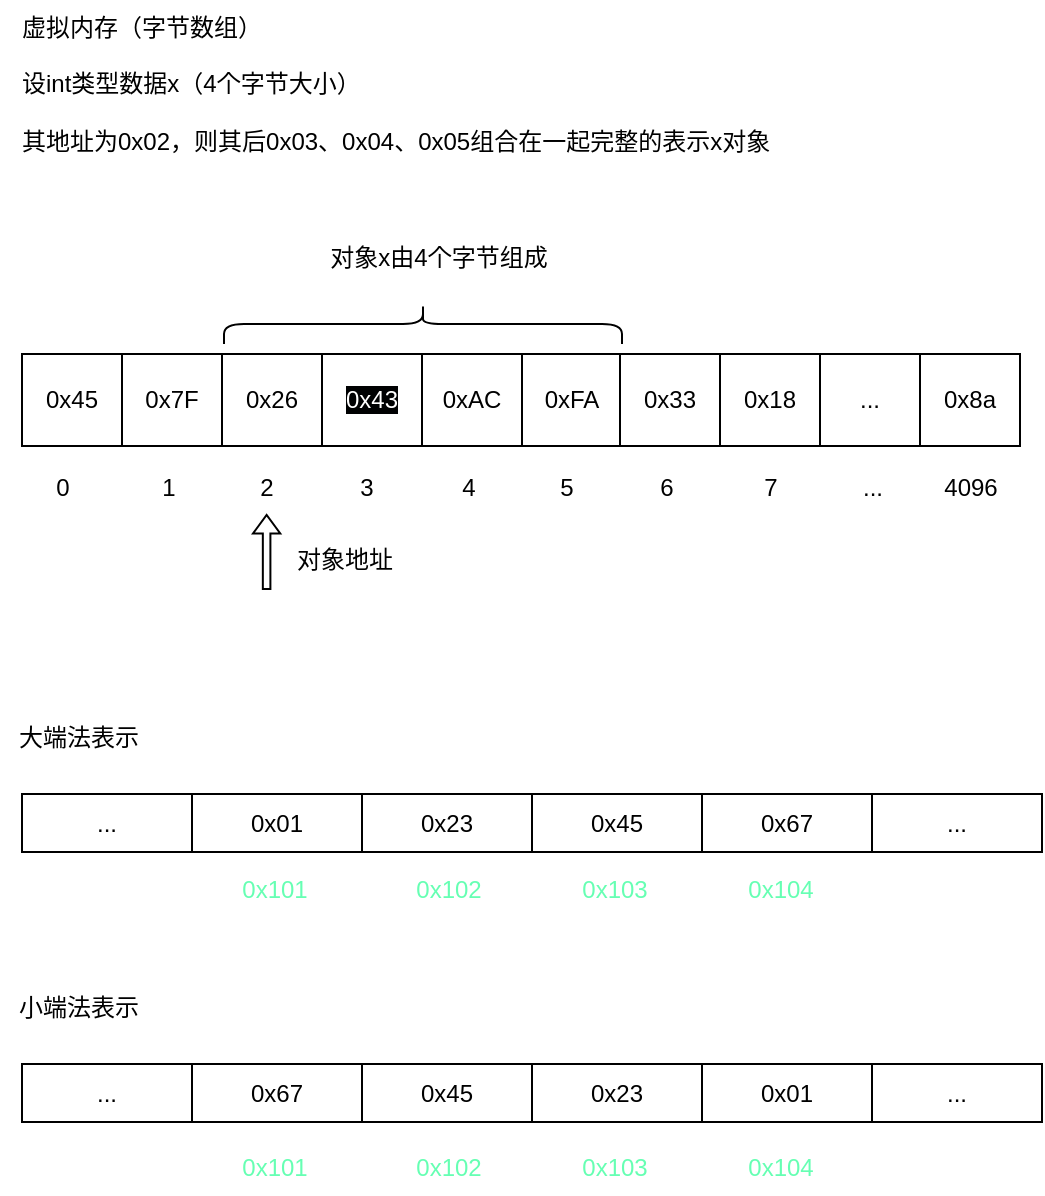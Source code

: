 <mxfile version="20.2.6" type="device"><diagram id="nzEBYLGV37gDwdolHrkz" name="第 1 页"><mxGraphModel dx="1703" dy="504" grid="0" gridSize="10" guides="1" tooltips="1" connect="1" arrows="1" fold="1" page="0" pageScale="1" pageWidth="827" pageHeight="1169" math="0" shadow="0"><root><mxCell id="0"/><mxCell id="1" parent="0"/><mxCell id="yLGg78yDAZGX-3q2o96O-1" value="" style="rounded=0;whiteSpace=wrap;html=1;" vertex="1" parent="1"><mxGeometry x="-51" y="349" width="498" height="46" as="geometry"/></mxCell><mxCell id="yLGg78yDAZGX-3q2o96O-2" value="0x45" style="rounded=0;whiteSpace=wrap;html=1;" vertex="1" parent="1"><mxGeometry x="-51" y="349" width="50" height="46" as="geometry"/></mxCell><mxCell id="yLGg78yDAZGX-3q2o96O-3" value="0x7F" style="rounded=0;whiteSpace=wrap;html=1;" vertex="1" parent="1"><mxGeometry x="-1" y="349" width="50" height="46" as="geometry"/></mxCell><mxCell id="yLGg78yDAZGX-3q2o96O-4" value="0x26" style="rounded=0;whiteSpace=wrap;html=1;" vertex="1" parent="1"><mxGeometry x="49" y="349" width="50" height="46" as="geometry"/></mxCell><mxCell id="yLGg78yDAZGX-3q2o96O-5" value="&lt;span data-darkreader-inline-bgcolor=&quot;&quot; data-darkreader-inline-color=&quot;&quot; style=&quot;color: rgb(255, 255, 255); font-family: Helvetica; font-size: 12px; font-style: normal; font-variant-ligatures: normal; font-variant-caps: normal; font-weight: 400; letter-spacing: normal; orphans: 2; text-align: center; text-indent: 0px; text-transform: none; widows: 2; word-spacing: 0px; -webkit-text-stroke-width: 0px; background-color: rgb(0, 1, 2); text-decoration-thickness: initial; text-decoration-style: initial; text-decoration-color: initial; float: none; --darkreader-inline-color:#ffffff; --darkreader-inline-bgcolor:#000000; display: inline !important;&quot;&gt;0x43&lt;/span&gt;" style="rounded=0;whiteSpace=wrap;html=1;" vertex="1" parent="1"><mxGeometry x="99" y="349" width="50" height="46" as="geometry"/></mxCell><mxCell id="yLGg78yDAZGX-3q2o96O-6" value="0xAC" style="rounded=0;whiteSpace=wrap;html=1;" vertex="1" parent="1"><mxGeometry x="149" y="349" width="50" height="46" as="geometry"/></mxCell><mxCell id="yLGg78yDAZGX-3q2o96O-7" value="0xFA" style="rounded=0;whiteSpace=wrap;html=1;" vertex="1" parent="1"><mxGeometry x="199" y="349" width="50" height="46" as="geometry"/></mxCell><mxCell id="yLGg78yDAZGX-3q2o96O-10" value="0x8a" style="rounded=0;whiteSpace=wrap;html=1;" vertex="1" parent="1"><mxGeometry x="398" y="349" width="50" height="46" as="geometry"/></mxCell><mxCell id="yLGg78yDAZGX-3q2o96O-11" value="..." style="rounded=0;whiteSpace=wrap;html=1;" vertex="1" parent="1"><mxGeometry x="348" y="349" width="50" height="46" as="geometry"/></mxCell><mxCell id="yLGg78yDAZGX-3q2o96O-12" value="0x18" style="rounded=0;whiteSpace=wrap;html=1;" vertex="1" parent="1"><mxGeometry x="298" y="349" width="50" height="46" as="geometry"/></mxCell><mxCell id="yLGg78yDAZGX-3q2o96O-13" value="0x33" style="rounded=0;whiteSpace=wrap;html=1;" vertex="1" parent="1"><mxGeometry x="248" y="349" width="50" height="46" as="geometry"/></mxCell><mxCell id="yLGg78yDAZGX-3q2o96O-22" value="0" style="text;html=1;align=center;verticalAlign=middle;resizable=0;points=[];autosize=1;strokeColor=none;fillColor=none;" vertex="1" parent="1"><mxGeometry x="-44" y="403" width="25" height="26" as="geometry"/></mxCell><mxCell id="yLGg78yDAZGX-3q2o96O-23" value="1" style="text;html=1;align=center;verticalAlign=middle;resizable=0;points=[];autosize=1;strokeColor=none;fillColor=none;" vertex="1" parent="1"><mxGeometry x="9" y="403" width="25" height="26" as="geometry"/></mxCell><mxCell id="yLGg78yDAZGX-3q2o96O-24" value="2" style="text;html=1;align=center;verticalAlign=middle;resizable=0;points=[];autosize=1;strokeColor=none;fillColor=none;" vertex="1" parent="1"><mxGeometry x="58" y="403" width="25" height="26" as="geometry"/></mxCell><mxCell id="yLGg78yDAZGX-3q2o96O-25" value="3" style="text;html=1;align=center;verticalAlign=middle;resizable=0;points=[];autosize=1;strokeColor=none;fillColor=none;" vertex="1" parent="1"><mxGeometry x="108" y="403" width="25" height="26" as="geometry"/></mxCell><mxCell id="yLGg78yDAZGX-3q2o96O-26" value="4" style="text;html=1;align=center;verticalAlign=middle;resizable=0;points=[];autosize=1;strokeColor=none;fillColor=none;" vertex="1" parent="1"><mxGeometry x="159" y="403" width="25" height="26" as="geometry"/></mxCell><mxCell id="yLGg78yDAZGX-3q2o96O-27" value="5" style="text;html=1;align=center;verticalAlign=middle;resizable=0;points=[];autosize=1;strokeColor=none;fillColor=none;" vertex="1" parent="1"><mxGeometry x="208" y="403" width="25" height="26" as="geometry"/></mxCell><mxCell id="yLGg78yDAZGX-3q2o96O-28" value="6" style="text;html=1;align=center;verticalAlign=middle;resizable=0;points=[];autosize=1;strokeColor=none;fillColor=none;" vertex="1" parent="1"><mxGeometry x="258" y="403" width="25" height="26" as="geometry"/></mxCell><mxCell id="yLGg78yDAZGX-3q2o96O-29" value="7" style="text;html=1;align=center;verticalAlign=middle;resizable=0;points=[];autosize=1;strokeColor=none;fillColor=none;" vertex="1" parent="1"><mxGeometry x="310" y="403" width="25" height="26" as="geometry"/></mxCell><mxCell id="yLGg78yDAZGX-3q2o96O-30" value="..." style="text;html=1;align=center;verticalAlign=middle;resizable=0;points=[];autosize=1;strokeColor=none;fillColor=none;" vertex="1" parent="1"><mxGeometry x="360" y="403" width="28" height="26" as="geometry"/></mxCell><mxCell id="yLGg78yDAZGX-3q2o96O-31" value="4096" style="text;html=1;align=center;verticalAlign=middle;resizable=0;points=[];autosize=1;strokeColor=none;fillColor=none;" vertex="1" parent="1"><mxGeometry x="400" y="403" width="45" height="26" as="geometry"/></mxCell><mxCell id="yLGg78yDAZGX-3q2o96O-32" value="虚拟内存（字节数组）&lt;br&gt;&lt;br&gt;设int类型数据x（4个字节大小）&lt;br&gt;&lt;br&gt;其地址为0x02，则其后0x03、0x04、0x05组合在一起完整的表示x对象" style="text;html=1;align=left;verticalAlign=middle;resizable=0;points=[];autosize=1;strokeColor=none;fillColor=none;" vertex="1" parent="1"><mxGeometry x="-53" y="172" width="392" height="84" as="geometry"/></mxCell><mxCell id="yLGg78yDAZGX-3q2o96O-33" value="" style="shape=curlyBracket;whiteSpace=wrap;html=1;rounded=1;flipH=1;direction=south;" vertex="1" parent="1"><mxGeometry x="50" y="324" width="199" height="20" as="geometry"/></mxCell><mxCell id="yLGg78yDAZGX-3q2o96O-34" value="对象x由4个字节组成" style="text;html=1;align=center;verticalAlign=middle;resizable=0;points=[];autosize=1;strokeColor=none;fillColor=none;" vertex="1" parent="1"><mxGeometry x="93" y="288" width="127" height="26" as="geometry"/></mxCell><mxCell id="yLGg78yDAZGX-3q2o96O-35" value="" style="shape=flexArrow;endArrow=classic;html=1;rounded=0;endWidth=8.85;endSize=2.741;width=3.784;" edge="1" parent="1"><mxGeometry width="50" height="50" relative="1" as="geometry"><mxPoint x="71.31" y="467" as="sourcePoint"/><mxPoint x="71.31" y="429" as="targetPoint"/></mxGeometry></mxCell><mxCell id="yLGg78yDAZGX-3q2o96O-37" value="对象地址" style="text;html=1;align=center;verticalAlign=middle;resizable=0;points=[];autosize=1;strokeColor=none;fillColor=none;" vertex="1" parent="1"><mxGeometry x="77" y="439" width="66" height="26" as="geometry"/></mxCell><mxCell id="yLGg78yDAZGX-3q2o96O-38" value="..." style="rounded=0;whiteSpace=wrap;html=1;" vertex="1" parent="1"><mxGeometry x="-51" y="569" width="85" height="29" as="geometry"/></mxCell><mxCell id="yLGg78yDAZGX-3q2o96O-39" value="0x01" style="rounded=0;whiteSpace=wrap;html=1;" vertex="1" parent="1"><mxGeometry x="34" y="569" width="85" height="29" as="geometry"/></mxCell><mxCell id="yLGg78yDAZGX-3q2o96O-40" value="0x23" style="rounded=0;whiteSpace=wrap;html=1;" vertex="1" parent="1"><mxGeometry x="119" y="569" width="85" height="29" as="geometry"/></mxCell><mxCell id="yLGg78yDAZGX-3q2o96O-41" value="0x45" style="rounded=0;whiteSpace=wrap;html=1;" vertex="1" parent="1"><mxGeometry x="204" y="569" width="85" height="29" as="geometry"/></mxCell><mxCell id="yLGg78yDAZGX-3q2o96O-42" value="0x67" style="rounded=0;whiteSpace=wrap;html=1;" vertex="1" parent="1"><mxGeometry x="289" y="569" width="85" height="29" as="geometry"/></mxCell><mxCell id="yLGg78yDAZGX-3q2o96O-43" value="..." style="rounded=0;whiteSpace=wrap;html=1;" vertex="1" parent="1"><mxGeometry x="374" y="569" width="85" height="29" as="geometry"/></mxCell><mxCell id="yLGg78yDAZGX-3q2o96O-44" value="大端法表示" style="text;html=1;align=center;verticalAlign=middle;resizable=0;points=[];autosize=1;strokeColor=none;fillColor=none;" vertex="1" parent="1"><mxGeometry x="-62" y="528" width="78" height="26" as="geometry"/></mxCell><mxCell id="yLGg78yDAZGX-3q2o96O-45" value="..." style="rounded=0;whiteSpace=wrap;html=1;" vertex="1" parent="1"><mxGeometry x="-51" y="704" width="85" height="29" as="geometry"/></mxCell><mxCell id="yLGg78yDAZGX-3q2o96O-46" value="0x67" style="rounded=0;whiteSpace=wrap;html=1;" vertex="1" parent="1"><mxGeometry x="34" y="704" width="85" height="29" as="geometry"/></mxCell><mxCell id="yLGg78yDAZGX-3q2o96O-47" value="0x45" style="rounded=0;whiteSpace=wrap;html=1;" vertex="1" parent="1"><mxGeometry x="119" y="704" width="85" height="29" as="geometry"/></mxCell><mxCell id="yLGg78yDAZGX-3q2o96O-48" value="0x23" style="rounded=0;whiteSpace=wrap;html=1;" vertex="1" parent="1"><mxGeometry x="204" y="704" width="85" height="29" as="geometry"/></mxCell><mxCell id="yLGg78yDAZGX-3q2o96O-49" value="0x01" style="rounded=0;whiteSpace=wrap;html=1;" vertex="1" parent="1"><mxGeometry x="289" y="704" width="85" height="29" as="geometry"/></mxCell><mxCell id="yLGg78yDAZGX-3q2o96O-50" value="..." style="rounded=0;whiteSpace=wrap;html=1;" vertex="1" parent="1"><mxGeometry x="374" y="704" width="85" height="29" as="geometry"/></mxCell><mxCell id="yLGg78yDAZGX-3q2o96O-51" value="小端法表示" style="text;html=1;align=center;verticalAlign=middle;resizable=0;points=[];autosize=1;strokeColor=none;fillColor=none;" vertex="1" parent="1"><mxGeometry x="-62" y="663" width="78" height="26" as="geometry"/></mxCell><mxCell id="yLGg78yDAZGX-3q2o96O-53" value="0x101" style="text;html=1;align=center;verticalAlign=middle;resizable=0;points=[];autosize=1;strokeColor=none;fillColor=none;fontColor=#66FFB3;" vertex="1" parent="1"><mxGeometry x="49" y="604" width="51" height="26" as="geometry"/></mxCell><mxCell id="yLGg78yDAZGX-3q2o96O-54" value="0x102" style="text;html=1;align=center;verticalAlign=middle;resizable=0;points=[];autosize=1;strokeColor=none;fillColor=none;fontColor=#66FFB3;" vertex="1" parent="1"><mxGeometry x="136" y="604" width="51" height="26" as="geometry"/></mxCell><mxCell id="yLGg78yDAZGX-3q2o96O-55" value="0x103" style="text;html=1;align=center;verticalAlign=middle;resizable=0;points=[];autosize=1;strokeColor=none;fillColor=none;fontColor=#66FFB3;" vertex="1" parent="1"><mxGeometry x="219" y="604" width="51" height="26" as="geometry"/></mxCell><mxCell id="yLGg78yDAZGX-3q2o96O-56" value="0x104" style="text;html=1;align=center;verticalAlign=middle;resizable=0;points=[];autosize=1;strokeColor=none;fillColor=none;fontColor=#66FFB3;" vertex="1" parent="1"><mxGeometry x="302" y="604" width="51" height="26" as="geometry"/></mxCell><mxCell id="yLGg78yDAZGX-3q2o96O-58" value="0x101" style="text;html=1;align=center;verticalAlign=middle;resizable=0;points=[];autosize=1;strokeColor=none;fillColor=none;fontColor=#66FFB3;" vertex="1" parent="1"><mxGeometry x="49" y="743" width="51" height="26" as="geometry"/></mxCell><mxCell id="yLGg78yDAZGX-3q2o96O-59" value="0x102" style="text;html=1;align=center;verticalAlign=middle;resizable=0;points=[];autosize=1;strokeColor=none;fillColor=none;fontColor=#66FFB3;" vertex="1" parent="1"><mxGeometry x="136" y="743" width="51" height="26" as="geometry"/></mxCell><mxCell id="yLGg78yDAZGX-3q2o96O-60" value="0x103" style="text;html=1;align=center;verticalAlign=middle;resizable=0;points=[];autosize=1;strokeColor=none;fillColor=none;fontColor=#66FFB3;" vertex="1" parent="1"><mxGeometry x="219" y="743" width="51" height="26" as="geometry"/></mxCell><mxCell id="yLGg78yDAZGX-3q2o96O-61" value="0x104" style="text;html=1;align=center;verticalAlign=middle;resizable=0;points=[];autosize=1;strokeColor=none;fillColor=none;fontColor=#66FFB3;" vertex="1" parent="1"><mxGeometry x="302" y="743" width="51" height="26" as="geometry"/></mxCell></root></mxGraphModel></diagram></mxfile>